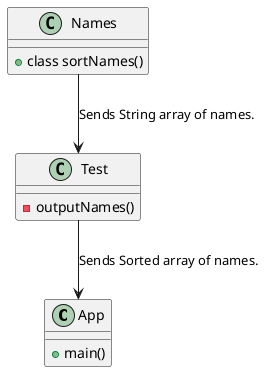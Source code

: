 @startuml
class App
{
    + main()
}
class Test
{
    - outputNames()
}
class Names
{
    +class sortNames()
}
Test-->App: Sends Sorted array of names.
Names-->Test: Sends String array of names.
@enduml